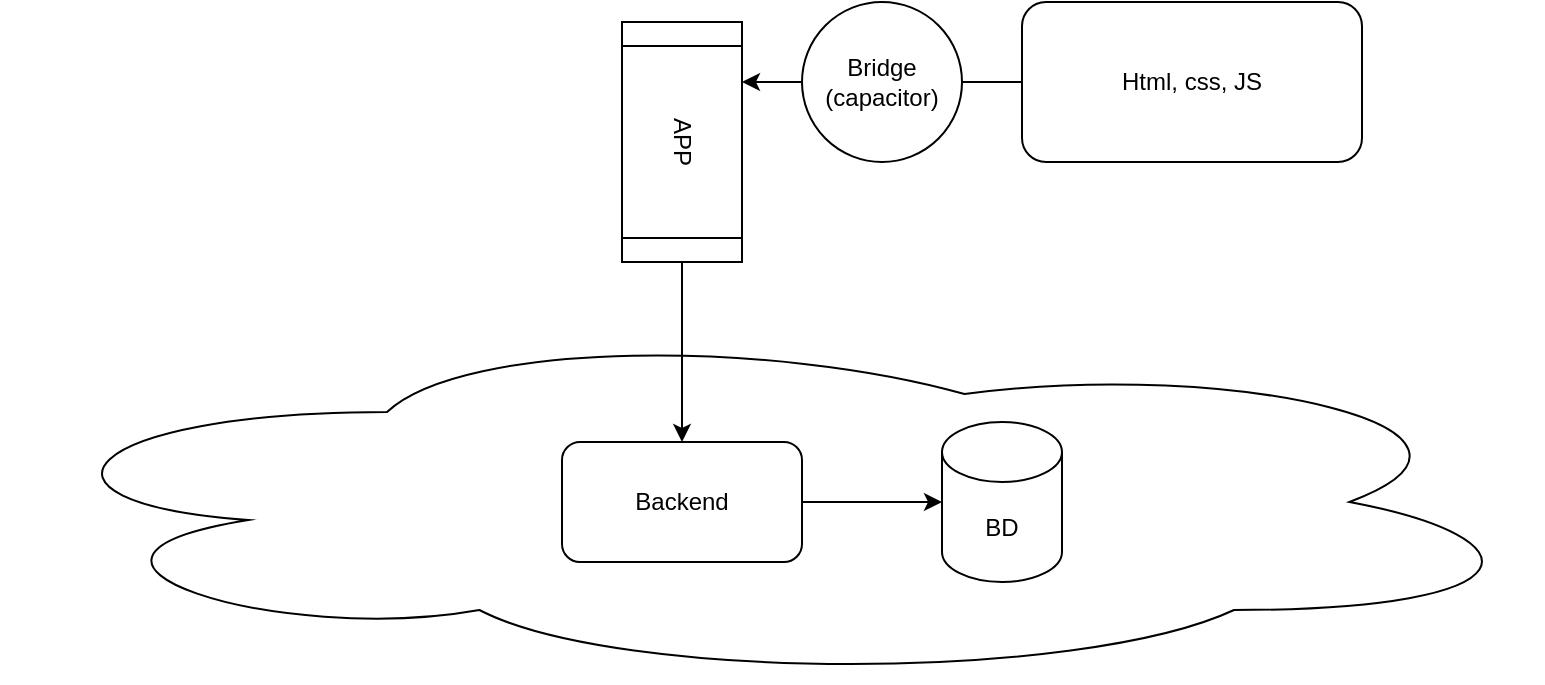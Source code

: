 <mxfile>
    <diagram id="8AVhfQDY2gmwqmdhEdM2" name="Page-1">
        <mxGraphModel dx="1663" dy="563" grid="1" gridSize="10" guides="1" tooltips="1" connect="1" arrows="1" fold="1" page="1" pageScale="1" pageWidth="850" pageHeight="1100" math="0" shadow="0">
            <root>
                <mxCell id="0"/>
                <mxCell id="1" parent="0"/>
                <mxCell id="9" value="" style="ellipse;shape=cloud;whiteSpace=wrap;html=1;" vertex="1" parent="1">
                    <mxGeometry x="-130" y="200" width="770" height="180" as="geometry"/>
                </mxCell>
                <mxCell id="8" style="edgeStyle=none;html=1;entryX=0.5;entryY=0;entryDx=0;entryDy=0;" edge="1" parent="1" source="2" target="3">
                    <mxGeometry relative="1" as="geometry"/>
                </mxCell>
                <mxCell id="2" value="APP" style="shape=process;whiteSpace=wrap;html=1;backgroundOutline=1;rotation=90;" vertex="1" parent="1">
                    <mxGeometry x="150" y="80" width="120" height="60" as="geometry"/>
                </mxCell>
                <mxCell id="5" style="edgeStyle=none;html=1;" edge="1" parent="1" source="3" target="4">
                    <mxGeometry relative="1" as="geometry"/>
                </mxCell>
                <mxCell id="3" value="Backend" style="rounded=1;whiteSpace=wrap;html=1;" vertex="1" parent="1">
                    <mxGeometry x="150" y="260" width="120" height="60" as="geometry"/>
                </mxCell>
                <mxCell id="4" value="BD" style="shape=cylinder3;whiteSpace=wrap;html=1;boundedLbl=1;backgroundOutline=1;size=15;" vertex="1" parent="1">
                    <mxGeometry x="340" y="250" width="60" height="80" as="geometry"/>
                </mxCell>
                <mxCell id="11" style="edgeStyle=none;html=1;entryX=0.25;entryY=0;entryDx=0;entryDy=0;" edge="1" parent="1" source="10" target="2">
                    <mxGeometry relative="1" as="geometry"/>
                </mxCell>
                <mxCell id="10" value="Html, css, JS" style="rounded=1;whiteSpace=wrap;html=1;" vertex="1" parent="1">
                    <mxGeometry x="380" y="40" width="170" height="80" as="geometry"/>
                </mxCell>
                <mxCell id="13" value="Bridge&lt;div&gt;(capacitor)&lt;/div&gt;" style="ellipse;whiteSpace=wrap;html=1;aspect=fixed;" vertex="1" parent="1">
                    <mxGeometry x="270" y="40" width="80" height="80" as="geometry"/>
                </mxCell>
            </root>
        </mxGraphModel>
    </diagram>
</mxfile>